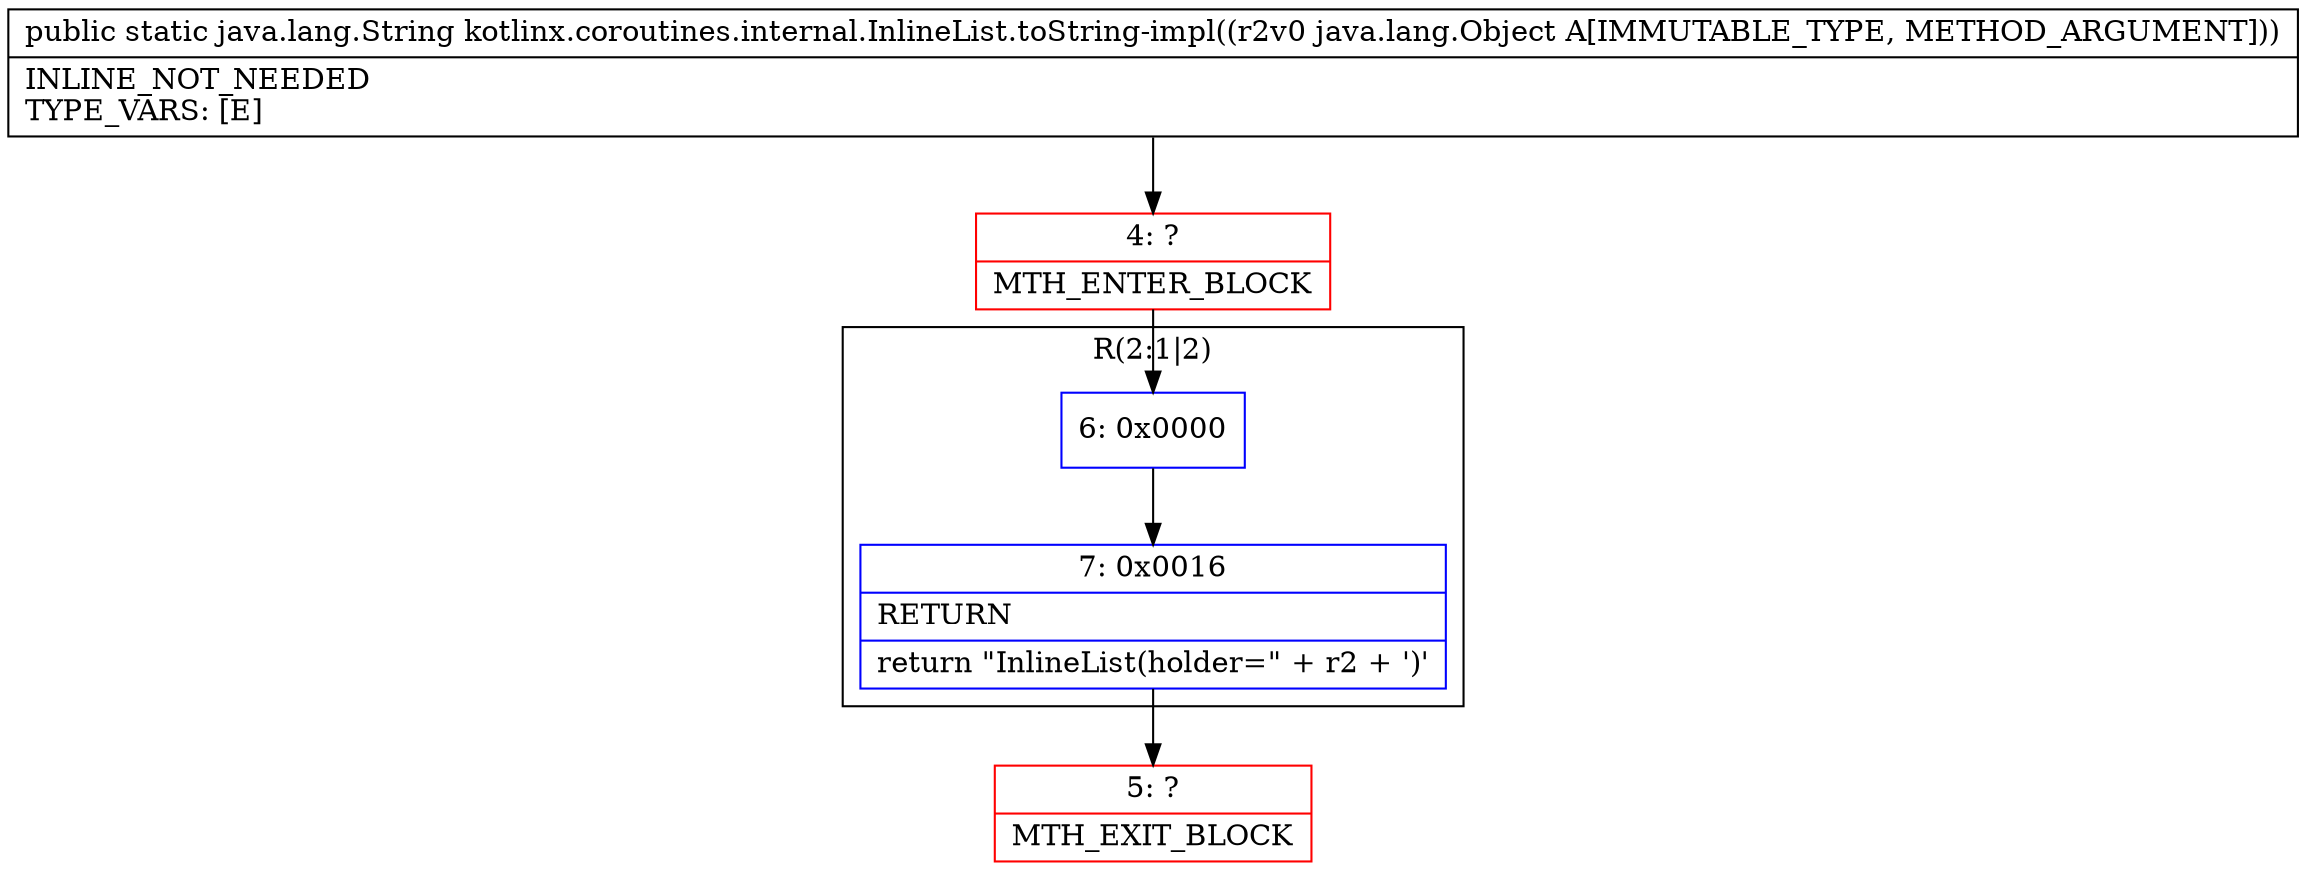 digraph "CFG forkotlinx.coroutines.internal.InlineList.toString\-impl(Ljava\/lang\/Object;)Ljava\/lang\/String;" {
subgraph cluster_Region_514638408 {
label = "R(2:1|2)";
node [shape=record,color=blue];
Node_6 [shape=record,label="{6\:\ 0x0000}"];
Node_7 [shape=record,label="{7\:\ 0x0016|RETURN\l|return \"InlineList(holder=\" + r2 + ')'\l}"];
}
Node_4 [shape=record,color=red,label="{4\:\ ?|MTH_ENTER_BLOCK\l}"];
Node_5 [shape=record,color=red,label="{5\:\ ?|MTH_EXIT_BLOCK\l}"];
MethodNode[shape=record,label="{public static java.lang.String kotlinx.coroutines.internal.InlineList.toString\-impl((r2v0 java.lang.Object A[IMMUTABLE_TYPE, METHOD_ARGUMENT]))  | INLINE_NOT_NEEDED\lTYPE_VARS: [E]\l}"];
MethodNode -> Node_4;Node_6 -> Node_7;
Node_7 -> Node_5;
Node_4 -> Node_6;
}


